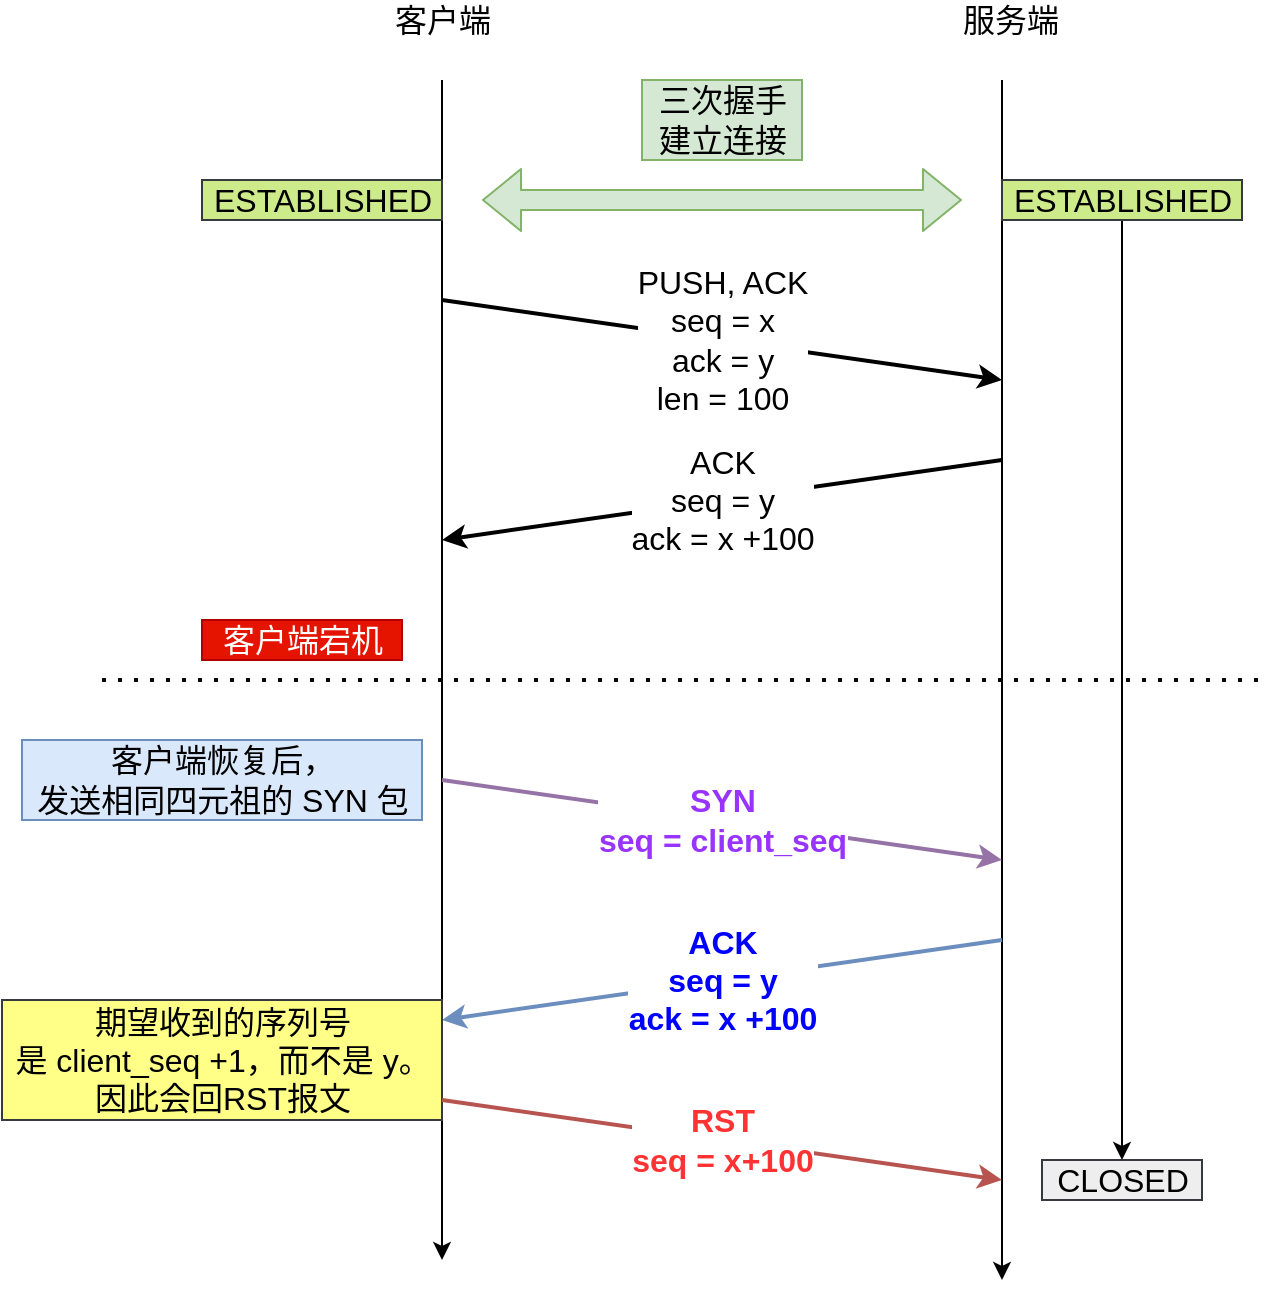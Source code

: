 <mxfile version="15.2.7" type="github">
  <diagram id="sbSMQu0Okb7oclwbnNOQ" name="第 1 页">
    <mxGraphModel dx="1929" dy="1751" grid="1" gridSize="10" guides="1" tooltips="1" connect="1" arrows="1" fold="1" page="1" pageScale="1" pageWidth="827" pageHeight="1169" math="0" shadow="0">
      <root>
        <mxCell id="0" />
        <mxCell id="1" parent="0" />
        <mxCell id="eTkC9JrbYTs_JuqlhFEO-1" value="" style="endArrow=classic;html=1;" edge="1" parent="1">
          <mxGeometry width="50" height="50" relative="1" as="geometry">
            <mxPoint x="160" y="-30" as="sourcePoint" />
            <mxPoint x="160" y="560" as="targetPoint" />
          </mxGeometry>
        </mxCell>
        <mxCell id="eTkC9JrbYTs_JuqlhFEO-2" value="" style="endArrow=classic;html=1;fontSize=16;" edge="1" parent="1">
          <mxGeometry width="50" height="50" relative="1" as="geometry">
            <mxPoint x="440" y="-30" as="sourcePoint" />
            <mxPoint x="440" y="570" as="targetPoint" />
          </mxGeometry>
        </mxCell>
        <mxCell id="eTkC9JrbYTs_JuqlhFEO-5" value="PUSH, ACK&lt;br&gt;seq = x&lt;br&gt;ack = y&lt;br&gt;len = 100" style="endArrow=classic;html=1;fontSize=16;strokeWidth=2;" edge="1" parent="1">
          <mxGeometry width="50" height="50" relative="1" as="geometry">
            <mxPoint x="160" y="80" as="sourcePoint" />
            <mxPoint x="440" y="120" as="targetPoint" />
          </mxGeometry>
        </mxCell>
        <mxCell id="eTkC9JrbYTs_JuqlhFEO-7" value="ACK&lt;br&gt;seq = y&lt;br&gt;ack = x +100" style="endArrow=classic;html=1;fontSize=16;strokeWidth=2;" edge="1" parent="1">
          <mxGeometry width="50" height="50" relative="1" as="geometry">
            <mxPoint x="440" y="160" as="sourcePoint" />
            <mxPoint x="160" y="200" as="targetPoint" />
          </mxGeometry>
        </mxCell>
        <mxCell id="eTkC9JrbYTs_JuqlhFEO-8" value="SYN&lt;br&gt;seq = client_seq" style="endArrow=classic;html=1;fontSize=16;strokeWidth=2;fontColor=#9933FF;fontStyle=1;fillColor=#e1d5e7;strokeColor=#9673a6;" edge="1" parent="1">
          <mxGeometry width="50" height="50" relative="1" as="geometry">
            <mxPoint x="160" y="320" as="sourcePoint" />
            <mxPoint x="440" y="360" as="targetPoint" />
          </mxGeometry>
        </mxCell>
        <mxCell id="eTkC9JrbYTs_JuqlhFEO-9" value="ACK&lt;br&gt;seq = y&lt;br&gt;ack = x +100" style="endArrow=classic;html=1;fontSize=16;strokeWidth=2;fillColor=#dae8fc;strokeColor=#6c8ebf;fontColor=#0000FF;fontStyle=1" edge="1" parent="1">
          <mxGeometry width="50" height="50" relative="1" as="geometry">
            <mxPoint x="440" y="400" as="sourcePoint" />
            <mxPoint x="160" y="440" as="targetPoint" />
          </mxGeometry>
        </mxCell>
        <mxCell id="eTkC9JrbYTs_JuqlhFEO-12" value="期望收到的序列号&lt;br&gt;是 client_seq +1，而不是 y。&lt;br&gt;因此会回RST报文" style="text;html=1;align=center;verticalAlign=middle;resizable=0;points=[];autosize=1;strokeColor=#36393d;fillColor=#ffff88;fontSize=16;" vertex="1" parent="1">
          <mxGeometry x="-60" y="430" width="220" height="60" as="geometry" />
        </mxCell>
        <mxCell id="eTkC9JrbYTs_JuqlhFEO-13" value="RST&lt;br&gt;seq = x+100" style="endArrow=classic;html=1;fontSize=16;strokeWidth=2;fillColor=#f8cecc;strokeColor=#b85450;fontColor=#FF3333;fontStyle=1" edge="1" parent="1">
          <mxGeometry width="50" height="50" relative="1" as="geometry">
            <mxPoint x="160" y="480" as="sourcePoint" />
            <mxPoint x="440" y="520" as="targetPoint" />
          </mxGeometry>
        </mxCell>
        <mxCell id="eTkC9JrbYTs_JuqlhFEO-14" value="" style="endArrow=none;dashed=1;html=1;dashPattern=1 3;strokeWidth=2;fontSize=16;" edge="1" parent="1">
          <mxGeometry width="50" height="50" relative="1" as="geometry">
            <mxPoint x="-10" y="270" as="sourcePoint" />
            <mxPoint x="570" y="270" as="targetPoint" />
          </mxGeometry>
        </mxCell>
        <mxCell id="eTkC9JrbYTs_JuqlhFEO-15" value="服务端" style="text;html=1;align=center;verticalAlign=middle;resizable=0;points=[];autosize=1;strokeColor=none;fillColor=none;fontSize=16;" vertex="1" parent="1">
          <mxGeometry x="414" y="-70" width="60" height="20" as="geometry" />
        </mxCell>
        <mxCell id="eTkC9JrbYTs_JuqlhFEO-16" value="客户端" style="text;html=1;align=center;verticalAlign=middle;resizable=0;points=[];autosize=1;strokeColor=none;fillColor=none;fontSize=16;" vertex="1" parent="1">
          <mxGeometry x="130" y="-70" width="60" height="20" as="geometry" />
        </mxCell>
        <mxCell id="eTkC9JrbYTs_JuqlhFEO-17" value="" style="shape=flexArrow;endArrow=classic;html=1;fontSize=16;startArrow=block;fillColor=#d5e8d4;strokeColor=#82b366;" edge="1" parent="1">
          <mxGeometry width="50" height="50" relative="1" as="geometry">
            <mxPoint x="180" y="30" as="sourcePoint" />
            <mxPoint x="420" y="30" as="targetPoint" />
          </mxGeometry>
        </mxCell>
        <mxCell id="eTkC9JrbYTs_JuqlhFEO-18" value="三次握手&lt;br&gt;建立连接" style="text;html=1;align=center;verticalAlign=middle;resizable=0;points=[];autosize=1;strokeColor=#82b366;fillColor=#d5e8d4;fontSize=16;" vertex="1" parent="1">
          <mxGeometry x="260" y="-30" width="80" height="40" as="geometry" />
        </mxCell>
        <mxCell id="eTkC9JrbYTs_JuqlhFEO-21" value="CLOSED" style="text;html=1;align=center;verticalAlign=middle;resizable=0;points=[];autosize=1;strokeColor=#36393d;fillColor=#eeeeee;fontSize=16;" vertex="1" parent="1">
          <mxGeometry x="460" y="510" width="80" height="20" as="geometry" />
        </mxCell>
        <mxCell id="eTkC9JrbYTs_JuqlhFEO-24" style="edgeStyle=orthogonalEdgeStyle;rounded=0;orthogonalLoop=1;jettySize=auto;html=1;fontSize=16;startArrow=none;strokeWidth=1;startFill=0;" edge="1" parent="1" source="eTkC9JrbYTs_JuqlhFEO-22" target="eTkC9JrbYTs_JuqlhFEO-21">
          <mxGeometry relative="1" as="geometry" />
        </mxCell>
        <mxCell id="eTkC9JrbYTs_JuqlhFEO-22" value="ESTABLISHED" style="text;html=1;align=center;verticalAlign=middle;resizable=0;points=[];autosize=1;strokeColor=#36393d;fillColor=#cdeb8b;fontSize=16;" vertex="1" parent="1">
          <mxGeometry x="440" y="20" width="120" height="20" as="geometry" />
        </mxCell>
        <mxCell id="eTkC9JrbYTs_JuqlhFEO-23" value="ESTABLISHED" style="text;html=1;align=center;verticalAlign=middle;resizable=0;points=[];autosize=1;strokeColor=#36393d;fillColor=#cdeb8b;fontSize=16;" vertex="1" parent="1">
          <mxGeometry x="40" y="20" width="120" height="20" as="geometry" />
        </mxCell>
        <mxCell id="eTkC9JrbYTs_JuqlhFEO-25" value="客户端宕机" style="text;html=1;align=center;verticalAlign=middle;resizable=0;points=[];autosize=1;strokeColor=#B20000;fillColor=#e51400;fontSize=16;fontColor=#ffffff;" vertex="1" parent="1">
          <mxGeometry x="40" y="240" width="100" height="20" as="geometry" />
        </mxCell>
        <mxCell id="eTkC9JrbYTs_JuqlhFEO-26" value="客户端恢复后，&lt;br&gt;发送相同四元祖的 SYN 包" style="text;html=1;align=center;verticalAlign=middle;resizable=0;points=[];autosize=1;strokeColor=#6c8ebf;fillColor=#dae8fc;fontSize=16;" vertex="1" parent="1">
          <mxGeometry x="-50" y="300" width="200" height="40" as="geometry" />
        </mxCell>
      </root>
    </mxGraphModel>
  </diagram>
</mxfile>
